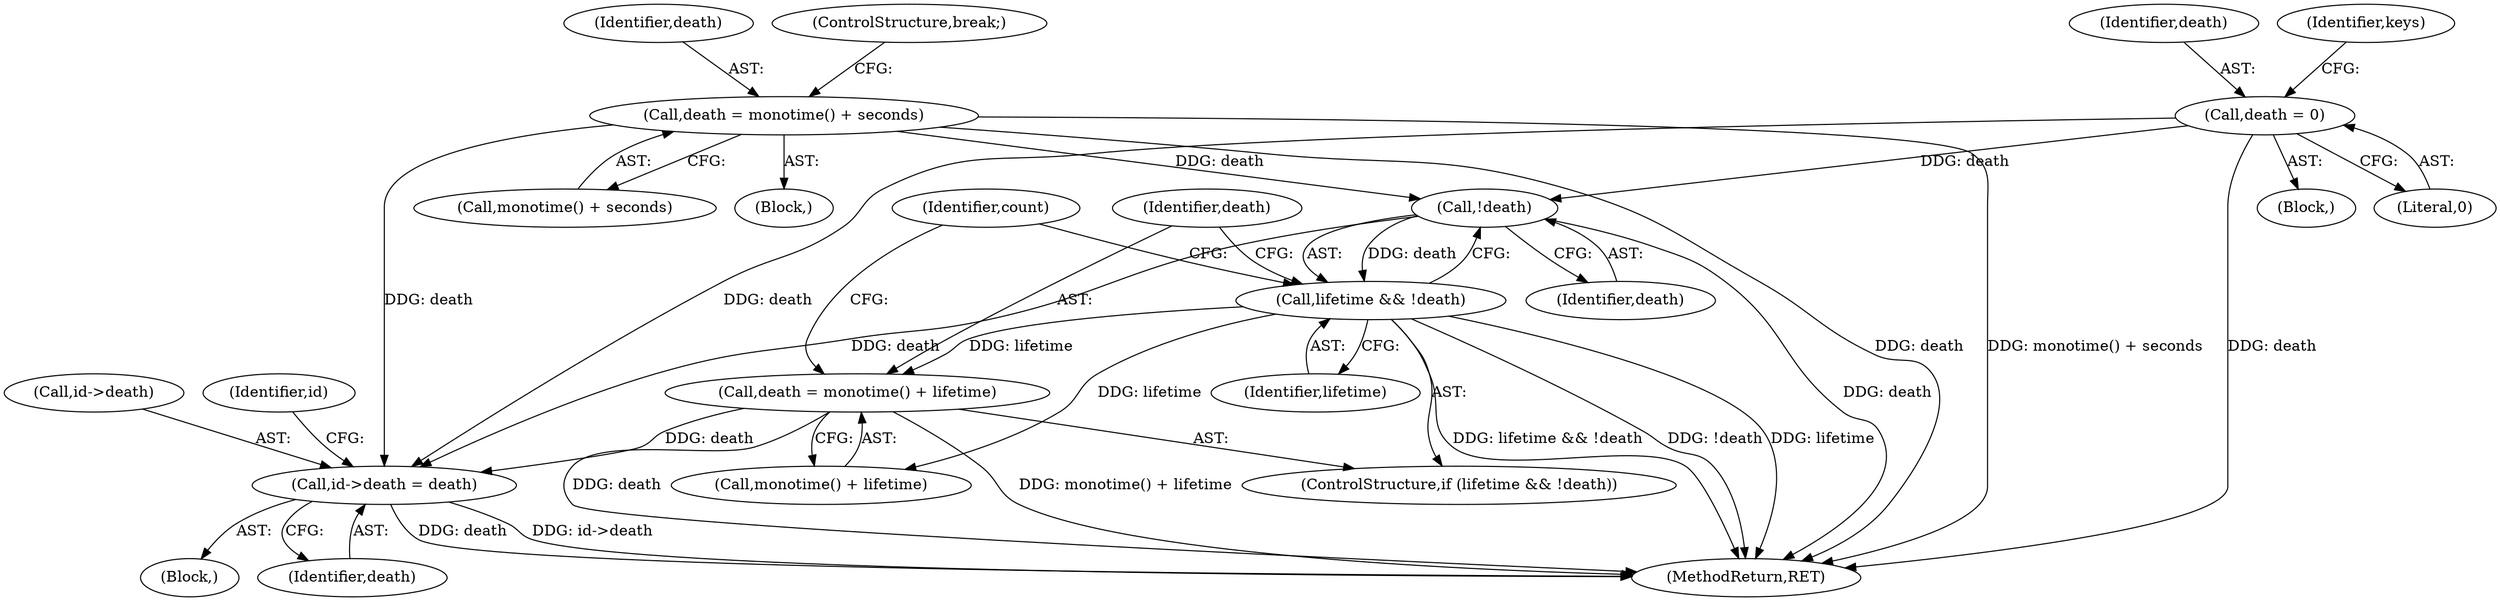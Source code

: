 digraph "0_src_9476ce1dd37d3c3218d5640b74c34c65e5f4efe5_0@pointer" {
"1000300" [label="(Call,id->death = death)"];
"1000208" [label="(Call,death = monotime() + seconds)"];
"1000227" [label="(Call,!death)"];
"1000126" [label="(Call,death = 0)"];
"1000229" [label="(Call,death = monotime() + lifetime)"];
"1000225" [label="(Call,lifetime && !death)"];
"1000227" [label="(Call,!death)"];
"1000225" [label="(Call,lifetime && !death)"];
"1000210" [label="(Call,monotime() + seconds)"];
"1000229" [label="(Call,death = monotime() + lifetime)"];
"1000343" [label="(MethodReturn,RET)"];
"1000304" [label="(Identifier,death)"];
"1000127" [label="(Identifier,death)"];
"1000300" [label="(Call,id->death = death)"];
"1000228" [label="(Identifier,death)"];
"1000224" [label="(ControlStructure,if (lifetime && !death))"];
"1000209" [label="(Identifier,death)"];
"1000190" [label="(Block,)"];
"1000103" [label="(Block,)"];
"1000126" [label="(Call,death = 0)"];
"1000235" [label="(Identifier,count)"];
"1000231" [label="(Call,monotime() + lifetime)"];
"1000226" [label="(Identifier,lifetime)"];
"1000301" [label="(Call,id->death)"];
"1000276" [label="(Block,)"];
"1000307" [label="(Identifier,id)"];
"1000132" [label="(Identifier,keys)"];
"1000208" [label="(Call,death = monotime() + seconds)"];
"1000128" [label="(Literal,0)"];
"1000230" [label="(Identifier,death)"];
"1000213" [label="(ControlStructure,break;)"];
"1000300" -> "1000276"  [label="AST: "];
"1000300" -> "1000304"  [label="CFG: "];
"1000301" -> "1000300"  [label="AST: "];
"1000304" -> "1000300"  [label="AST: "];
"1000307" -> "1000300"  [label="CFG: "];
"1000300" -> "1000343"  [label="DDG: death"];
"1000300" -> "1000343"  [label="DDG: id->death"];
"1000208" -> "1000300"  [label="DDG: death"];
"1000227" -> "1000300"  [label="DDG: death"];
"1000126" -> "1000300"  [label="DDG: death"];
"1000229" -> "1000300"  [label="DDG: death"];
"1000208" -> "1000190"  [label="AST: "];
"1000208" -> "1000210"  [label="CFG: "];
"1000209" -> "1000208"  [label="AST: "];
"1000210" -> "1000208"  [label="AST: "];
"1000213" -> "1000208"  [label="CFG: "];
"1000208" -> "1000343"  [label="DDG: death"];
"1000208" -> "1000343"  [label="DDG: monotime() + seconds"];
"1000208" -> "1000227"  [label="DDG: death"];
"1000227" -> "1000225"  [label="AST: "];
"1000227" -> "1000228"  [label="CFG: "];
"1000228" -> "1000227"  [label="AST: "];
"1000225" -> "1000227"  [label="CFG: "];
"1000227" -> "1000343"  [label="DDG: death"];
"1000227" -> "1000225"  [label="DDG: death"];
"1000126" -> "1000227"  [label="DDG: death"];
"1000126" -> "1000103"  [label="AST: "];
"1000126" -> "1000128"  [label="CFG: "];
"1000127" -> "1000126"  [label="AST: "];
"1000128" -> "1000126"  [label="AST: "];
"1000132" -> "1000126"  [label="CFG: "];
"1000126" -> "1000343"  [label="DDG: death"];
"1000229" -> "1000224"  [label="AST: "];
"1000229" -> "1000231"  [label="CFG: "];
"1000230" -> "1000229"  [label="AST: "];
"1000231" -> "1000229"  [label="AST: "];
"1000235" -> "1000229"  [label="CFG: "];
"1000229" -> "1000343"  [label="DDG: monotime() + lifetime"];
"1000229" -> "1000343"  [label="DDG: death"];
"1000225" -> "1000229"  [label="DDG: lifetime"];
"1000225" -> "1000224"  [label="AST: "];
"1000225" -> "1000226"  [label="CFG: "];
"1000226" -> "1000225"  [label="AST: "];
"1000230" -> "1000225"  [label="CFG: "];
"1000235" -> "1000225"  [label="CFG: "];
"1000225" -> "1000343"  [label="DDG: lifetime && !death"];
"1000225" -> "1000343"  [label="DDG: !death"];
"1000225" -> "1000343"  [label="DDG: lifetime"];
"1000225" -> "1000231"  [label="DDG: lifetime"];
}
